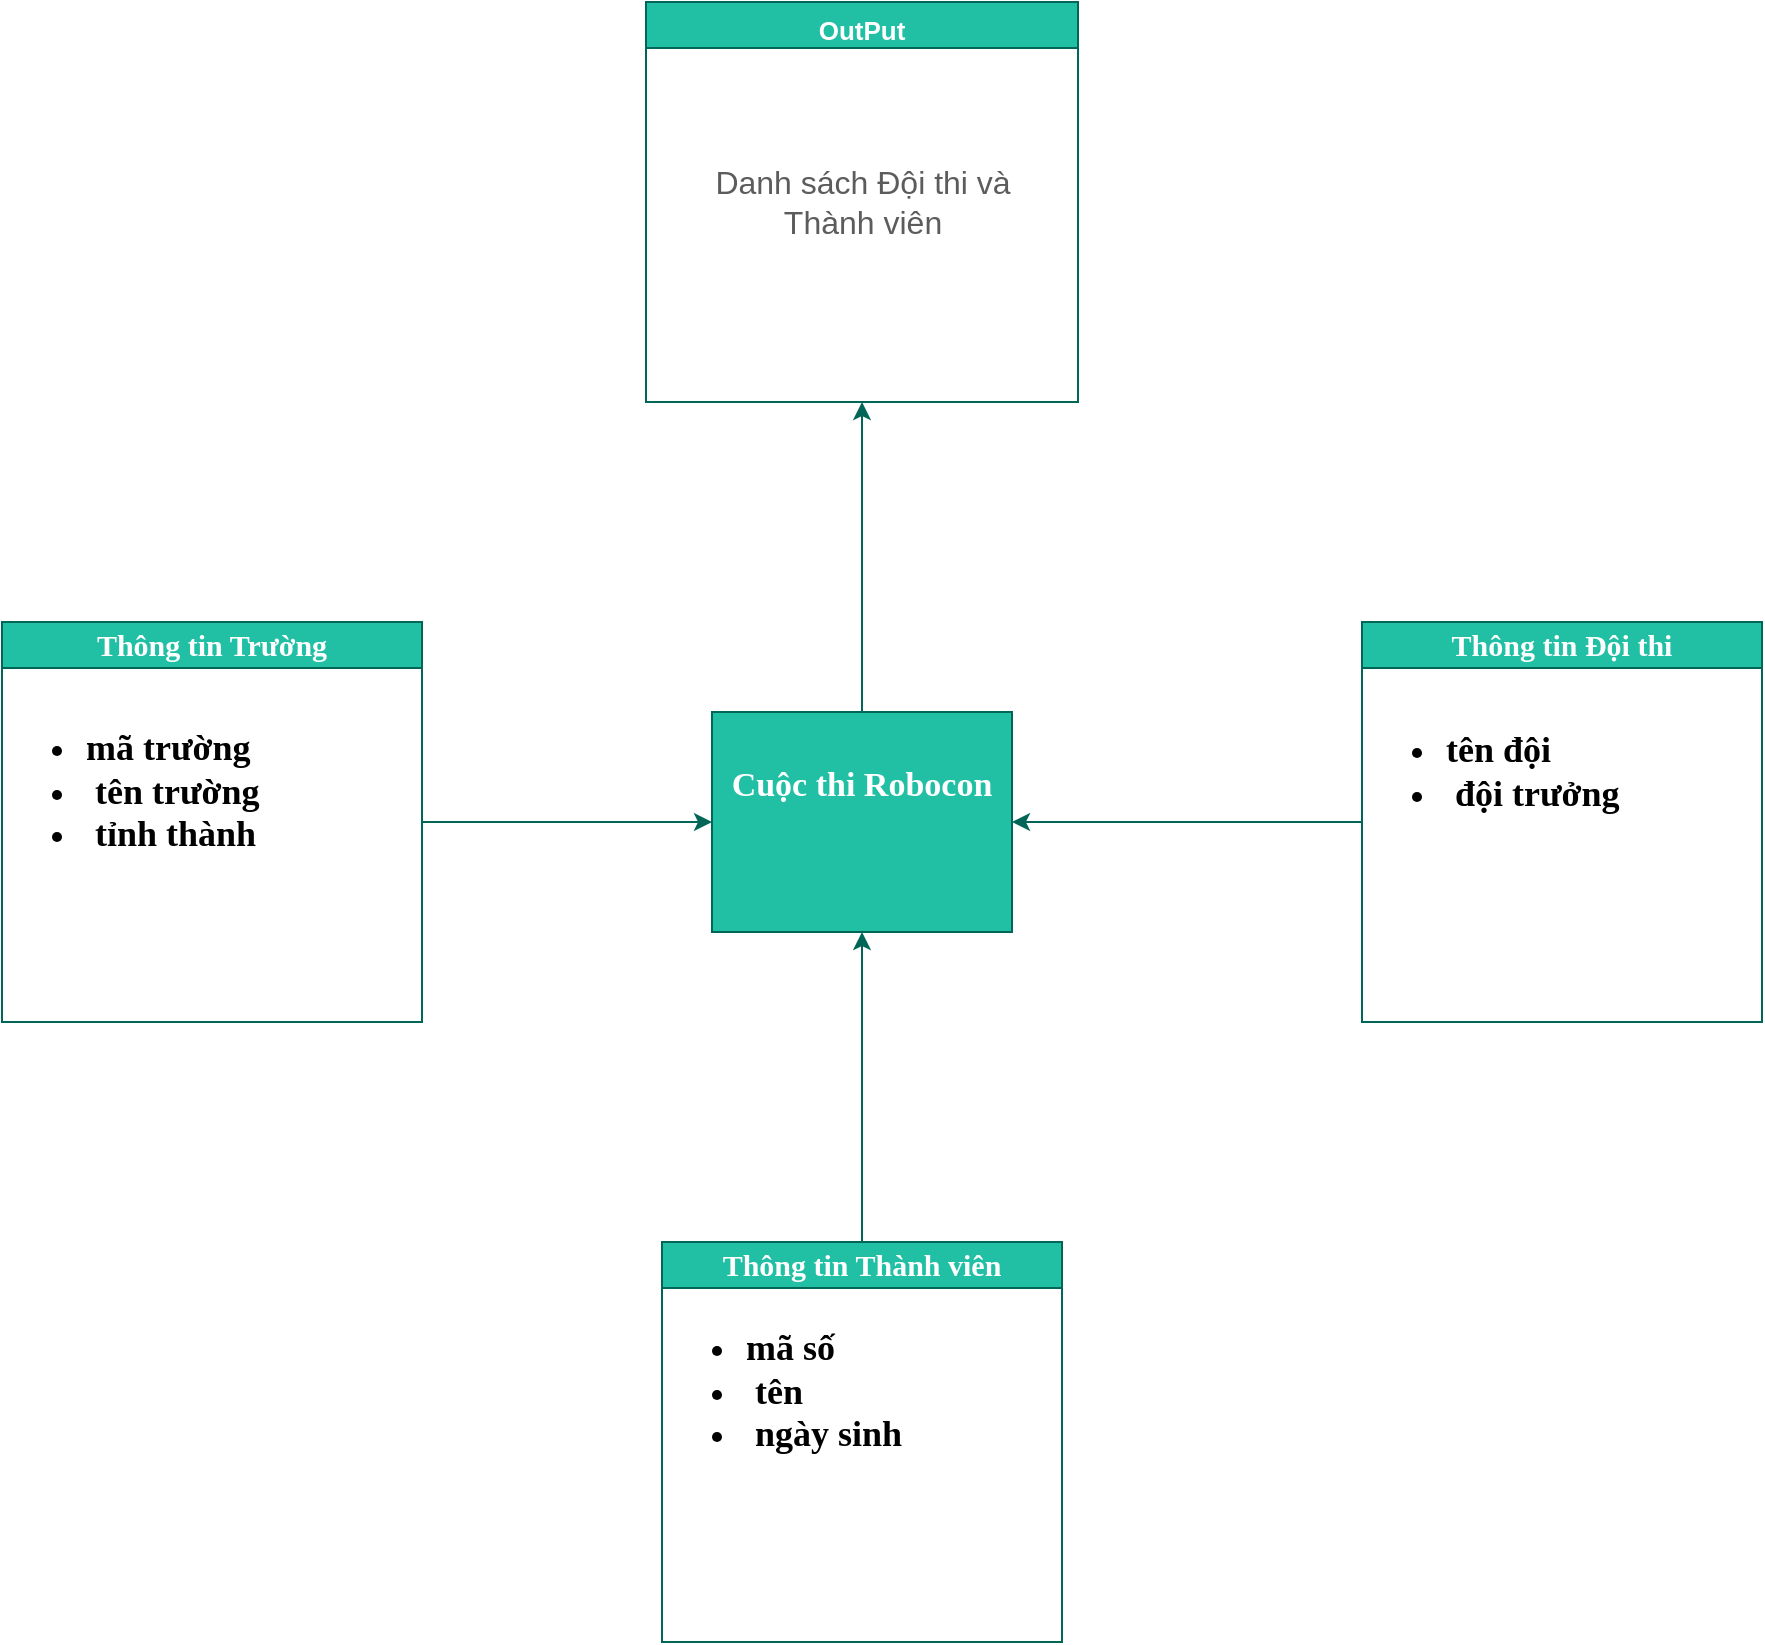 <mxfile version="24.8.0">
  <diagram name="Trang-1" id="M4_3ee80Zx52yHRan-g4">
    <mxGraphModel dx="1875" dy="1727" grid="1" gridSize="10" guides="1" tooltips="1" connect="1" arrows="1" fold="1" page="1" pageScale="1" pageWidth="827" pageHeight="1169" math="0" shadow="0">
      <root>
        <mxCell id="0" />
        <mxCell id="1" parent="0" />
        <mxCell id="cAfxQGoOgxHUNh8NkYh3-32" style="edgeStyle=orthogonalEdgeStyle;rounded=0;orthogonalLoop=1;jettySize=auto;html=1;strokeColor=#006658;fontColor=#5C5C5C;fillColor=#21C0A5;" edge="1" parent="1" source="cAfxQGoOgxHUNh8NkYh3-1">
          <mxGeometry relative="1" as="geometry">
            <mxPoint x="410" y="80" as="targetPoint" />
          </mxGeometry>
        </mxCell>
        <mxCell id="cAfxQGoOgxHUNh8NkYh3-1" value="&lt;font style=&quot;font-size: 17px;&quot;&gt;&lt;br style=&quot;font-size: 17px;&quot;&gt;Cuộc thi Robocon&lt;br style=&quot;font-size: 17px;&quot;&gt;&lt;/font&gt;" style="rounded=0;whiteSpace=wrap;html=1;labelBackgroundColor=none;align=center;verticalAlign=top;fontFamily=Times New Roman;fontSize=17;fillColor=#21C0A5;strokeColor=#006658;fontColor=#FFFFFF;fontStyle=1" vertex="1" parent="1">
          <mxGeometry x="335" y="235" width="150" height="110" as="geometry" />
        </mxCell>
        <mxCell id="cAfxQGoOgxHUNh8NkYh3-29" style="edgeStyle=orthogonalEdgeStyle;rounded=0;orthogonalLoop=1;jettySize=auto;html=1;exitX=1;exitY=0.5;exitDx=0;exitDy=0;entryX=0;entryY=0.5;entryDx=0;entryDy=0;strokeColor=#006658;fontColor=#5C5C5C;fillColor=#21C0A5;" edge="1" parent="1" source="cAfxQGoOgxHUNh8NkYh3-17" target="cAfxQGoOgxHUNh8NkYh3-1">
          <mxGeometry relative="1" as="geometry" />
        </mxCell>
        <mxCell id="cAfxQGoOgxHUNh8NkYh3-17" value="&lt;font style=&quot;font-size: 15px;&quot;&gt;&lt;br style=&quot;font-size: 15px;&quot;&gt;&lt;span style=&quot;font-size: 15px;&quot;&gt;Thông tin Trường&lt;/span&gt;&lt;/font&gt;" style="swimlane;whiteSpace=wrap;html=1;startSize=23;align=center;verticalAlign=bottom;fontSize=15;fontStyle=1;fontFamily=Times New Roman;labelBackgroundColor=none;fillColor=#21C0A5;strokeColor=#006658;fontColor=#FFFFFF;" vertex="1" parent="1">
          <mxGeometry x="-20" y="190" width="210" height="200" as="geometry" />
        </mxCell>
        <mxCell id="cAfxQGoOgxHUNh8NkYh3-20" value="&lt;ul style=&quot;font-size: 18px;&quot;&gt;&lt;li style=&quot;font-size: 18px;&quot;&gt;&lt;font style=&quot;font-size: 18px;&quot;&gt;mã trường&lt;/font&gt;&lt;/li&gt;&lt;li style=&quot;font-size: 18px;&quot;&gt;&lt;font style=&quot;font-size: 18px;&quot;&gt;&amp;nbsp;tên trường&lt;/font&gt;&lt;/li&gt;&lt;li style=&quot;font-size: 18px;&quot;&gt;&lt;font style=&quot;font-size: 18px;&quot;&gt;&amp;nbsp;tỉnh thành&lt;/font&gt;&lt;/li&gt;&lt;/ul&gt;" style="text;html=1;align=left;verticalAlign=middle;resizable=0;points=[];autosize=1;strokeColor=none;fillColor=none;fontStyle=1;fontSize=18;fontFamily=Times New Roman;labelBackgroundColor=none;fontColor=#000000;" vertex="1" parent="cAfxQGoOgxHUNh8NkYh3-17">
          <mxGeometry y="30" width="140" height="110" as="geometry" />
        </mxCell>
        <mxCell id="cAfxQGoOgxHUNh8NkYh3-30" style="edgeStyle=orthogonalEdgeStyle;rounded=0;orthogonalLoop=1;jettySize=auto;html=1;entryX=1;entryY=0.5;entryDx=0;entryDy=0;strokeColor=#006658;fontColor=#5C5C5C;fillColor=#21C0A5;" edge="1" parent="1" source="cAfxQGoOgxHUNh8NkYh3-18" target="cAfxQGoOgxHUNh8NkYh3-1">
          <mxGeometry relative="1" as="geometry" />
        </mxCell>
        <mxCell id="cAfxQGoOgxHUNh8NkYh3-18" value="&lt;br style=&quot;font-size: 15px;&quot;&gt;&lt;span style=&quot;font-size: 15px;&quot;&gt;Thông tin Đội thi&lt;/span&gt;" style="swimlane;whiteSpace=wrap;html=1;startSize=23;align=center;verticalAlign=bottom;fontSize=15;fontStyle=1;fontFamily=Times New Roman;labelBackgroundColor=none;fillColor=#21C0A5;strokeColor=#006658;fontColor=#FFFFFF;" vertex="1" parent="1">
          <mxGeometry x="660" y="190" width="200" height="200" as="geometry" />
        </mxCell>
        <mxCell id="cAfxQGoOgxHUNh8NkYh3-21" value="&lt;ul style=&quot;font-size: 18px;&quot;&gt;&lt;li style=&quot;font-size: 18px;&quot;&gt;&lt;span style=&quot;background-color: initial; font-size: 18px;&quot;&gt;tên đội&lt;/span&gt;&lt;/li&gt;&lt;li style=&quot;font-size: 18px;&quot;&gt;&lt;span style=&quot;background-color: initial; font-size: 18px;&quot;&gt;&amp;nbsp;đội trưởng&lt;/span&gt;&lt;/li&gt;&lt;/ul&gt;" style="text;html=1;align=left;verticalAlign=middle;resizable=0;points=[];autosize=1;strokeColor=none;fillColor=none;fontStyle=1;fontSize=18;fontFamily=Times New Roman;labelBackgroundColor=none;fontColor=#000000;" vertex="1" parent="cAfxQGoOgxHUNh8NkYh3-18">
          <mxGeometry y="30" width="140" height="90" as="geometry" />
        </mxCell>
        <mxCell id="cAfxQGoOgxHUNh8NkYh3-31" style="edgeStyle=orthogonalEdgeStyle;rounded=0;orthogonalLoop=1;jettySize=auto;html=1;entryX=0.5;entryY=1;entryDx=0;entryDy=0;strokeColor=#006658;fontColor=#5C5C5C;fillColor=#21C0A5;" edge="1" parent="1" source="cAfxQGoOgxHUNh8NkYh3-19" target="cAfxQGoOgxHUNh8NkYh3-1">
          <mxGeometry relative="1" as="geometry" />
        </mxCell>
        <mxCell id="cAfxQGoOgxHUNh8NkYh3-19" value="&lt;br style=&quot;font-size: 15px;&quot;&gt;&lt;span style=&quot;font-size: 15px;&quot;&gt;Thông tin Thành viên&lt;/span&gt;" style="swimlane;whiteSpace=wrap;html=1;startSize=23;align=center;verticalAlign=bottom;fontSize=15;fontStyle=1;fontFamily=Times New Roman;labelBackgroundColor=none;fillColor=#21C0A5;strokeColor=#006658;fontColor=#FFFFFF;" vertex="1" parent="1">
          <mxGeometry x="310" y="500" width="200" height="200" as="geometry" />
        </mxCell>
        <mxCell id="cAfxQGoOgxHUNh8NkYh3-22" value="&lt;ul style=&quot;font-size: 18px;&quot;&gt;&lt;li style=&quot;font-size: 18px;&quot;&gt;mã số&lt;/li&gt;&lt;li style=&quot;font-size: 18px;&quot;&gt;&amp;nbsp;tên&lt;/li&gt;&lt;li style=&quot;font-size: 18px;&quot;&gt;&amp;nbsp;ngày sinh&lt;br style=&quot;font-size: 18px;&quot;&gt;&lt;/li&gt;&lt;/ul&gt;" style="text;html=1;align=left;verticalAlign=middle;resizable=0;points=[];autosize=1;strokeColor=none;fillColor=none;fontStyle=1;fontSize=18;fontFamily=Times New Roman;labelBackgroundColor=none;fontColor=#000000;" vertex="1" parent="cAfxQGoOgxHUNh8NkYh3-19">
          <mxGeometry y="20" width="140" height="110" as="geometry" />
        </mxCell>
        <mxCell id="cAfxQGoOgxHUNh8NkYh3-26" value="OutP&lt;span style=&quot;background-color: initial; font-size: 13px;&quot;&gt;ut&lt;/span&gt;&lt;div style=&quot;font-size: 13px;&quot;&gt;&lt;div style=&quot;font-size: 13px;&quot;&gt;&lt;br style=&quot;font-size: 13px;&quot;&gt;&lt;/div&gt;&lt;/div&gt;" style="swimlane;whiteSpace=wrap;html=1;strokeColor=#006658;fontColor=#FFFFFF;fillColor=#21C0A5;verticalAlign=top;fontSize=13;" vertex="1" parent="1">
          <mxGeometry x="302" y="-120" width="216" height="200" as="geometry" />
        </mxCell>
        <mxCell id="cAfxQGoOgxHUNh8NkYh3-28" value="Danh sách Đội thi và &lt;br&gt;Thành viên" style="text;html=1;align=center;verticalAlign=middle;resizable=0;points=[];autosize=1;strokeColor=none;fillColor=none;fontColor=#5C5C5C;fontSize=16;" vertex="1" parent="cAfxQGoOgxHUNh8NkYh3-26">
          <mxGeometry x="23" y="75" width="170" height="50" as="geometry" />
        </mxCell>
      </root>
    </mxGraphModel>
  </diagram>
</mxfile>
